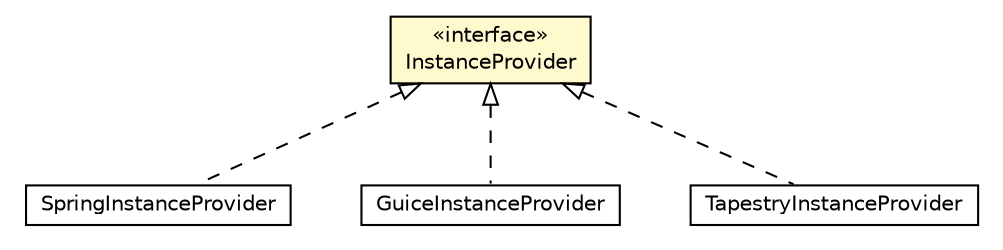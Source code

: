 #!/usr/local/bin/dot
#
# Class diagram 
# Generated by UMLGraph version R5_6_6-8-g8d7759 (http://www.umlgraph.org/)
#

digraph G {
	edge [fontname="Helvetica",fontsize=10,labelfontname="Helvetica",labelfontsize=10];
	node [fontname="Helvetica",fontsize=10,shape=plaintext];
	nodesep=0.25;
	ranksep=0.5;
	// org.dayatang.domain.InstanceProvider
	c58877 [label=<<table title="org.dayatang.domain.InstanceProvider" border="0" cellborder="1" cellspacing="0" cellpadding="2" port="p" bgcolor="lemonChiffon" href="./InstanceProvider.html">
		<tr><td><table border="0" cellspacing="0" cellpadding="1">
<tr><td align="center" balign="center"> &#171;interface&#187; </td></tr>
<tr><td align="center" balign="center"> InstanceProvider </td></tr>
		</table></td></tr>
		</table>>, URL="./InstanceProvider.html", fontname="Helvetica", fontcolor="black", fontsize=10.0];
	// org.dayatang.ioc.spring.factory.SpringInstanceProvider
	c58947 [label=<<table title="org.dayatang.ioc.spring.factory.SpringInstanceProvider" border="0" cellborder="1" cellspacing="0" cellpadding="2" port="p" href="../ioc/spring/factory/SpringInstanceProvider.html">
		<tr><td><table border="0" cellspacing="0" cellpadding="1">
<tr><td align="center" balign="center"> SpringInstanceProvider </td></tr>
		</table></td></tr>
		</table>>, URL="../ioc/spring/factory/SpringInstanceProvider.html", fontname="Helvetica", fontcolor="black", fontsize=10.0];
	// org.dayatang.ioc.guice.GuiceInstanceProvider
	c58951 [label=<<table title="org.dayatang.ioc.guice.GuiceInstanceProvider" border="0" cellborder="1" cellspacing="0" cellpadding="2" port="p" href="../ioc/guice/GuiceInstanceProvider.html">
		<tr><td><table border="0" cellspacing="0" cellpadding="1">
<tr><td align="center" balign="center"> GuiceInstanceProvider </td></tr>
		</table></td></tr>
		</table>>, URL="../ioc/guice/GuiceInstanceProvider.html", fontname="Helvetica", fontcolor="black", fontsize=10.0];
	// org.dayatang.ioc.tapestry.factory.TapestryInstanceProvider
	c58953 [label=<<table title="org.dayatang.ioc.tapestry.factory.TapestryInstanceProvider" border="0" cellborder="1" cellspacing="0" cellpadding="2" port="p" href="../ioc/tapestry/factory/TapestryInstanceProvider.html">
		<tr><td><table border="0" cellspacing="0" cellpadding="1">
<tr><td align="center" balign="center"> TapestryInstanceProvider </td></tr>
		</table></td></tr>
		</table>>, URL="../ioc/tapestry/factory/TapestryInstanceProvider.html", fontname="Helvetica", fontcolor="black", fontsize=10.0];
	//org.dayatang.ioc.spring.factory.SpringInstanceProvider implements org.dayatang.domain.InstanceProvider
	c58877:p -> c58947:p [dir=back,arrowtail=empty,style=dashed];
	//org.dayatang.ioc.guice.GuiceInstanceProvider implements org.dayatang.domain.InstanceProvider
	c58877:p -> c58951:p [dir=back,arrowtail=empty,style=dashed];
	//org.dayatang.ioc.tapestry.factory.TapestryInstanceProvider implements org.dayatang.domain.InstanceProvider
	c58877:p -> c58953:p [dir=back,arrowtail=empty,style=dashed];
}

